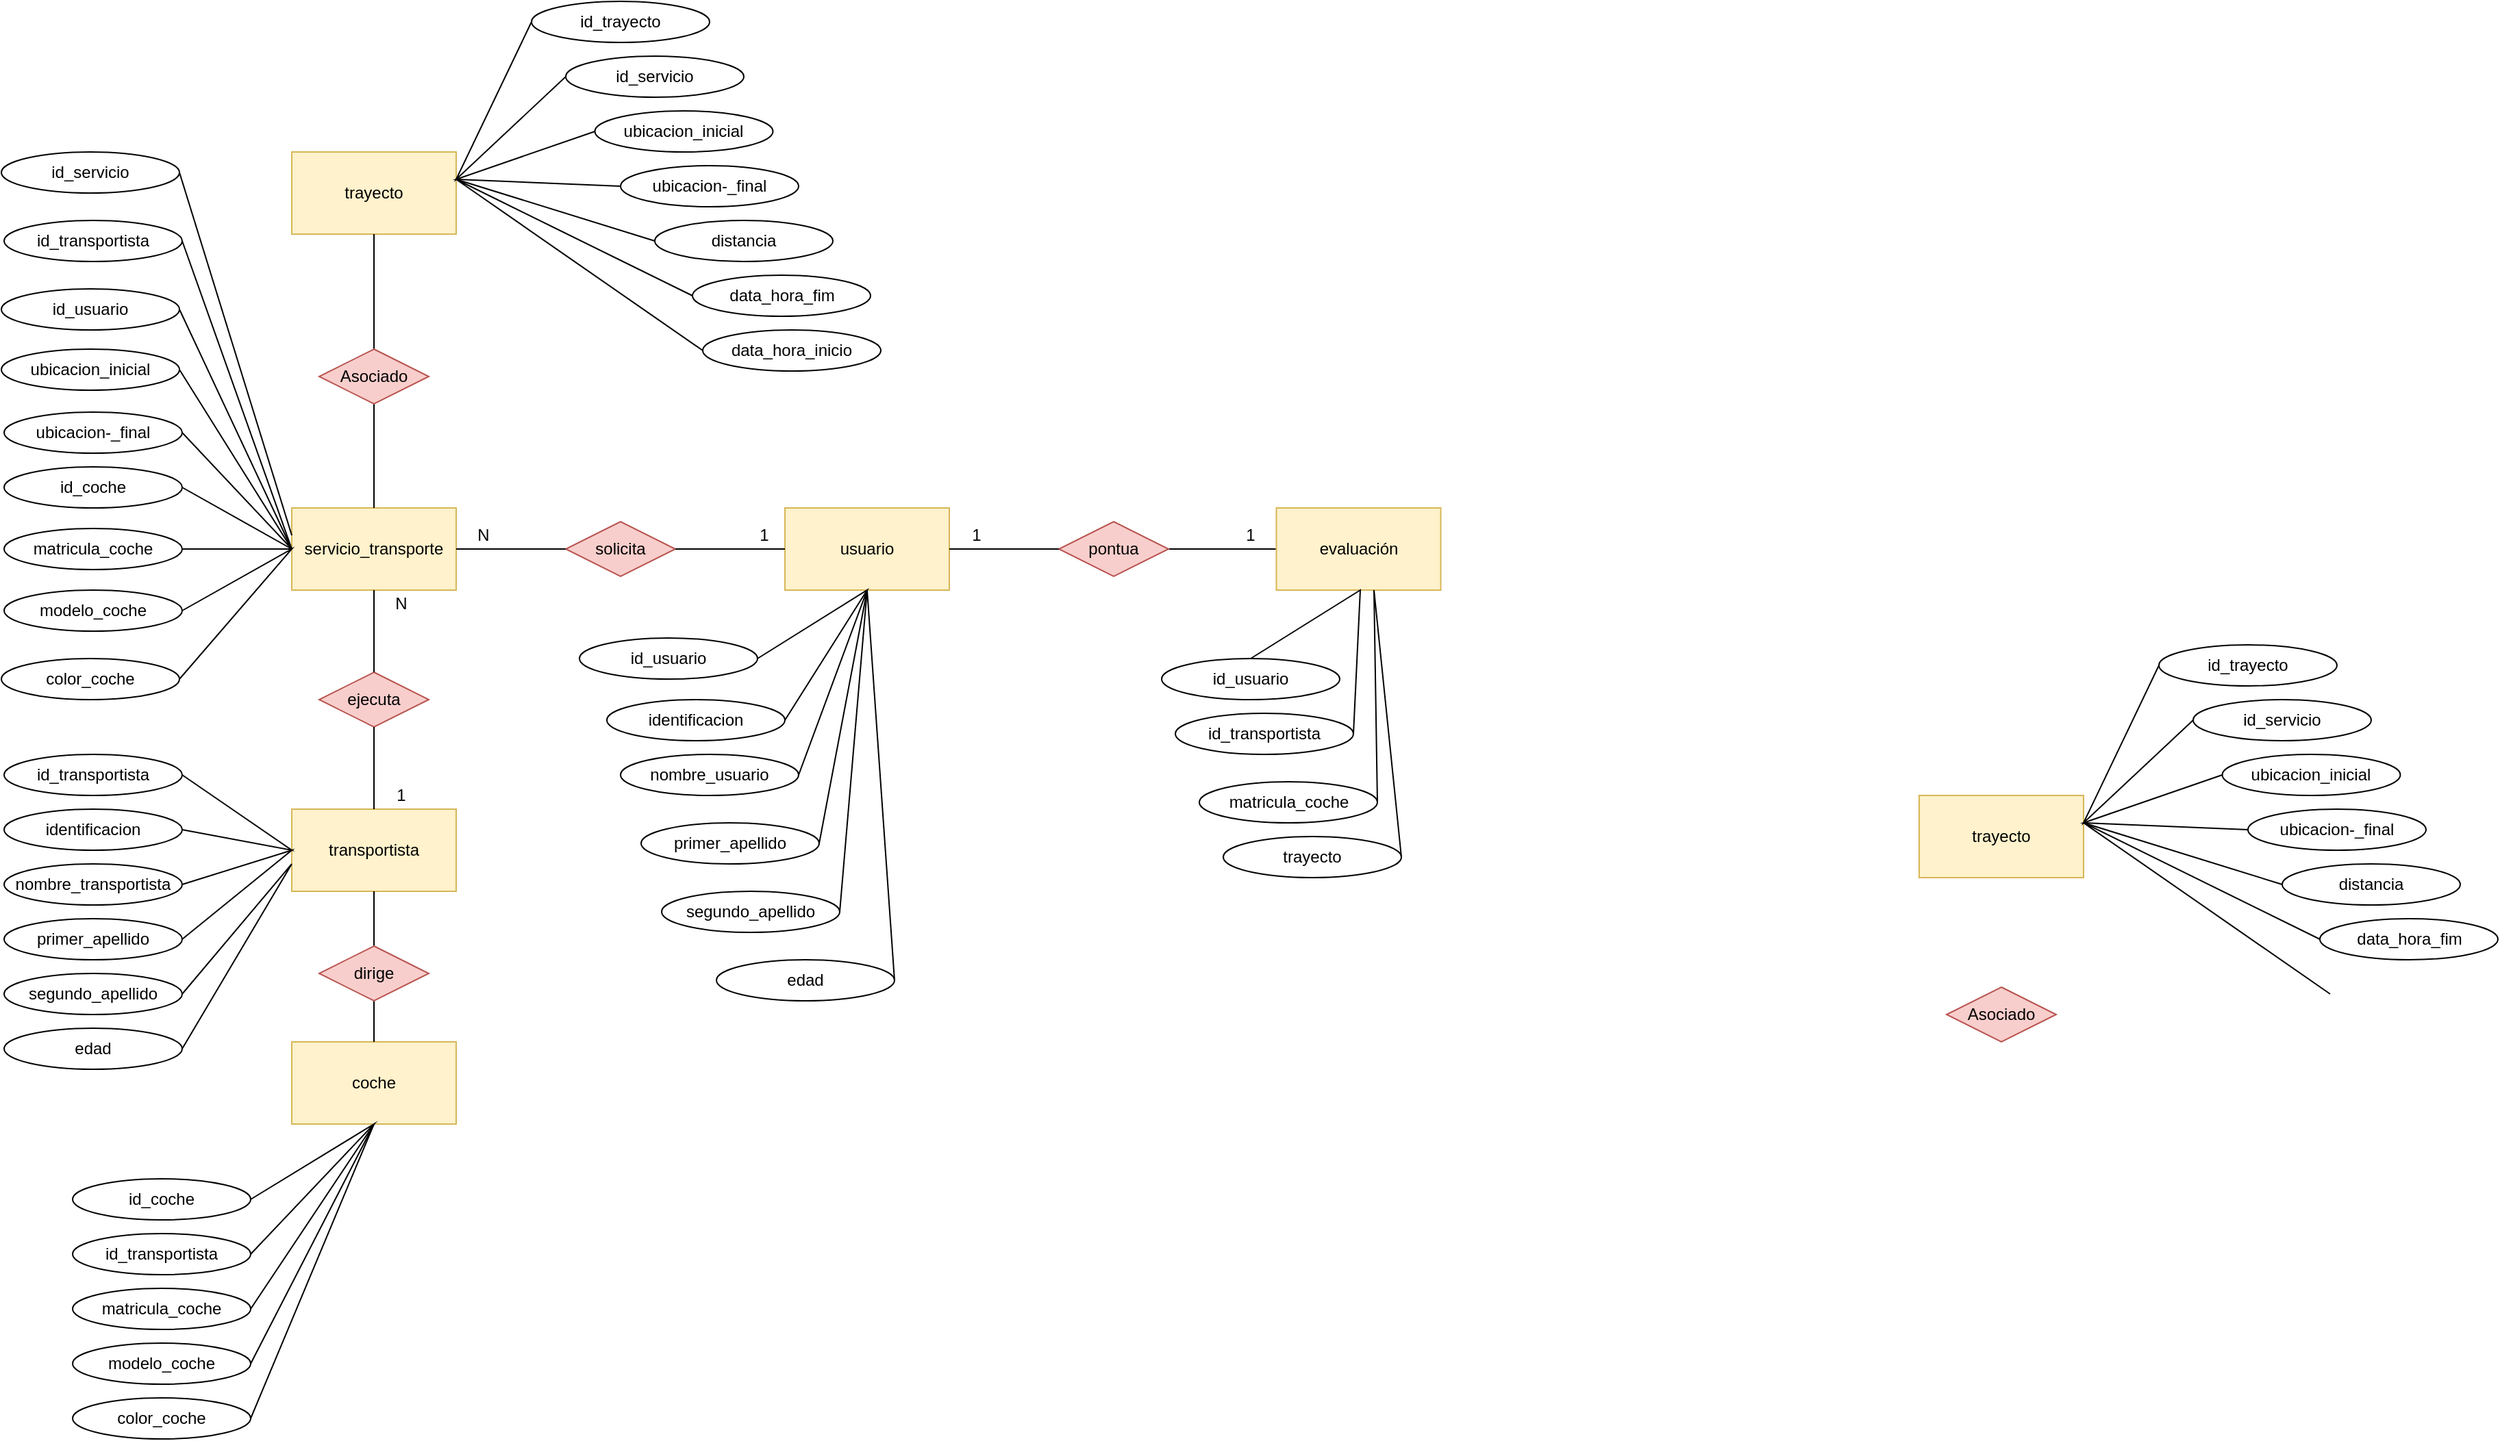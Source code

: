 <mxfile version="22.1.18" type="github">
  <diagram id="R2lEEEUBdFMjLlhIrx00" name="Page-1">
    <mxGraphModel dx="2038" dy="833" grid="1" gridSize="10" guides="1" tooltips="1" connect="1" arrows="1" fold="1" page="1" pageScale="1" pageWidth="850" pageHeight="1100" math="0" shadow="0" extFonts="Permanent Marker^https://fonts.googleapis.com/css?family=Permanent+Marker">
      <root>
        <mxCell id="0" />
        <mxCell id="1" parent="0" />
        <mxCell id="UZvihDDz6vG9pODjjH-z-27" value="servicio_transporte" style="rounded=0;whiteSpace=wrap;html=1;labelBackgroundColor=none;fillColor=#fff2cc;strokeColor=#d6b656;" parent="1" vertex="1">
          <mxGeometry x="112" y="780" width="120" height="60" as="geometry" />
        </mxCell>
        <mxCell id="UZvihDDz6vG9pODjjH-z-28" value="ejecuta" style="rhombus;whiteSpace=wrap;html=1;labelBackgroundColor=none;fillColor=#f8cecc;strokeColor=#b85450;" parent="1" vertex="1">
          <mxGeometry x="132" y="900" width="80" height="40" as="geometry" />
        </mxCell>
        <mxCell id="UZvihDDz6vG9pODjjH-z-29" value="transportista" style="rounded=0;whiteSpace=wrap;html=1;labelBackgroundColor=none;fillColor=#fff2cc;strokeColor=#d6b656;" parent="1" vertex="1">
          <mxGeometry x="112" y="1000" width="120" height="60" as="geometry" />
        </mxCell>
        <mxCell id="UZvihDDz6vG9pODjjH-z-30" value="solicita" style="rhombus;whiteSpace=wrap;html=1;labelBackgroundColor=none;fillColor=#f8cecc;strokeColor=#b85450;" parent="1" vertex="1">
          <mxGeometry x="312" y="790" width="80" height="40" as="geometry" />
        </mxCell>
        <mxCell id="UZvihDDz6vG9pODjjH-z-32" value="usuario" style="rounded=0;whiteSpace=wrap;html=1;labelBackgroundColor=none;fillColor=#fff2cc;strokeColor=#d6b656;" parent="1" vertex="1">
          <mxGeometry x="472" y="780" width="120" height="60" as="geometry" />
        </mxCell>
        <mxCell id="UZvihDDz6vG9pODjjH-z-33" value="" style="endArrow=none;html=1;rounded=0;entryX=0;entryY=0.5;entryDx=0;entryDy=0;exitX=1;exitY=0.5;exitDx=0;exitDy=0;labelBackgroundColor=none;fontColor=default;" parent="1" source="UZvihDDz6vG9pODjjH-z-30" target="UZvihDDz6vG9pODjjH-z-32" edge="1">
          <mxGeometry width="50" height="50" relative="1" as="geometry">
            <mxPoint x="407" y="850" as="sourcePoint" />
            <mxPoint x="457" y="800" as="targetPoint" />
            <Array as="points" />
          </mxGeometry>
        </mxCell>
        <mxCell id="UZvihDDz6vG9pODjjH-z-34" value="" style="endArrow=none;html=1;rounded=0;entryX=0;entryY=0.5;entryDx=0;entryDy=0;exitX=1;exitY=0.5;exitDx=0;exitDy=0;labelBackgroundColor=none;fontColor=default;" parent="1" source="UZvihDDz6vG9pODjjH-z-27" target="UZvihDDz6vG9pODjjH-z-30" edge="1">
          <mxGeometry width="50" height="50" relative="1" as="geometry">
            <mxPoint x="247" y="840" as="sourcePoint" />
            <mxPoint x="297" y="790" as="targetPoint" />
          </mxGeometry>
        </mxCell>
        <mxCell id="UZvihDDz6vG9pODjjH-z-35" value="" style="endArrow=none;html=1;rounded=0;entryX=0;entryY=0.5;entryDx=0;entryDy=0;exitX=1;exitY=0.5;exitDx=0;exitDy=0;labelBackgroundColor=none;fontColor=default;" parent="1" source="UZvihDDz6vG9pODjjH-z-43" target="UZvihDDz6vG9pODjjH-z-45" edge="1">
          <mxGeometry width="50" height="50" relative="1" as="geometry">
            <mxPoint x="752" y="875" as="sourcePoint" />
            <mxPoint x="802" y="825" as="targetPoint" />
          </mxGeometry>
        </mxCell>
        <mxCell id="UZvihDDz6vG9pODjjH-z-36" value="" style="endArrow=none;html=1;rounded=0;entryX=0.5;entryY=1;entryDx=0;entryDy=0;exitX=0.5;exitY=0;exitDx=0;exitDy=0;labelBackgroundColor=none;fontColor=default;" parent="1" source="UZvihDDz6vG9pODjjH-z-29" target="UZvihDDz6vG9pODjjH-z-28" edge="1">
          <mxGeometry width="50" height="50" relative="1" as="geometry">
            <mxPoint x="142" y="1010" as="sourcePoint" />
            <mxPoint x="192" y="960" as="targetPoint" />
          </mxGeometry>
        </mxCell>
        <mxCell id="UZvihDDz6vG9pODjjH-z-37" value="" style="endArrow=none;html=1;rounded=0;entryX=0.5;entryY=1;entryDx=0;entryDy=0;exitX=0.5;exitY=0;exitDx=0;exitDy=0;labelBackgroundColor=none;fontColor=default;" parent="1" source="UZvihDDz6vG9pODjjH-z-28" target="UZvihDDz6vG9pODjjH-z-27" edge="1">
          <mxGeometry width="50" height="50" relative="1" as="geometry">
            <mxPoint x="147" y="900" as="sourcePoint" />
            <mxPoint x="197" y="850" as="targetPoint" />
          </mxGeometry>
        </mxCell>
        <mxCell id="UZvihDDz6vG9pODjjH-z-38" value="1" style="text;html=1;strokeColor=none;fillColor=none;align=center;verticalAlign=middle;whiteSpace=wrap;rounded=0;labelBackgroundColor=none;" parent="1" vertex="1">
          <mxGeometry x="182" y="980" width="20" height="20" as="geometry" />
        </mxCell>
        <mxCell id="UZvihDDz6vG9pODjjH-z-39" value="N" style="text;html=1;strokeColor=none;fillColor=none;align=center;verticalAlign=middle;whiteSpace=wrap;rounded=0;labelBackgroundColor=none;" parent="1" vertex="1">
          <mxGeometry x="182" y="840" width="20" height="20" as="geometry" />
        </mxCell>
        <mxCell id="UZvihDDz6vG9pODjjH-z-40" value="N" style="text;html=1;strokeColor=none;fillColor=none;align=center;verticalAlign=middle;whiteSpace=wrap;rounded=0;labelBackgroundColor=none;" parent="1" vertex="1">
          <mxGeometry x="242" y="790" width="20" height="20" as="geometry" />
        </mxCell>
        <mxCell id="UZvihDDz6vG9pODjjH-z-42" value="1" style="text;html=1;strokeColor=none;fillColor=none;align=center;verticalAlign=middle;whiteSpace=wrap;rounded=0;labelBackgroundColor=none;" parent="1" vertex="1">
          <mxGeometry x="447" y="790" width="20" height="20" as="geometry" />
        </mxCell>
        <mxCell id="UZvihDDz6vG9pODjjH-z-43" value="pontua" style="rhombus;whiteSpace=wrap;html=1;labelBackgroundColor=none;fillColor=#f8cecc;strokeColor=#b85450;" parent="1" vertex="1">
          <mxGeometry x="672" y="790" width="80" height="40" as="geometry" />
        </mxCell>
        <mxCell id="UZvihDDz6vG9pODjjH-z-45" value="evaluación" style="rounded=0;whiteSpace=wrap;html=1;labelBackgroundColor=none;fillColor=#fff2cc;strokeColor=#d6b656;" parent="1" vertex="1">
          <mxGeometry x="830.75" y="780" width="120" height="60" as="geometry" />
        </mxCell>
        <mxCell id="UZvihDDz6vG9pODjjH-z-46" value="" style="endArrow=none;html=1;rounded=0;entryX=0;entryY=0.5;entryDx=0;entryDy=0;exitX=1;exitY=0.5;exitDx=0;exitDy=0;labelBackgroundColor=none;fontColor=default;" parent="1" target="UZvihDDz6vG9pODjjH-z-43" edge="1">
          <mxGeometry width="50" height="50" relative="1" as="geometry">
            <mxPoint x="642" y="810" as="sourcePoint" />
            <mxPoint x="654.5" y="810" as="targetPoint" />
          </mxGeometry>
        </mxCell>
        <mxCell id="UZvihDDz6vG9pODjjH-z-51" value="1" style="text;html=1;strokeColor=none;fillColor=none;align=center;verticalAlign=middle;whiteSpace=wrap;rounded=0;labelBackgroundColor=none;" parent="1" vertex="1">
          <mxGeometry x="802" y="790" width="20" height="20" as="geometry" />
        </mxCell>
        <mxCell id="UZvihDDz6vG9pODjjH-z-53" value="" style="endArrow=none;html=1;rounded=0;exitX=1;exitY=0.5;exitDx=0;exitDy=0;labelBackgroundColor=none;fontColor=default;" parent="1" source="UZvihDDz6vG9pODjjH-z-32" edge="1">
          <mxGeometry width="50" height="50" relative="1" as="geometry">
            <mxPoint x="592" y="810" as="sourcePoint" />
            <mxPoint x="642" y="810" as="targetPoint" />
          </mxGeometry>
        </mxCell>
        <mxCell id="UZvihDDz6vG9pODjjH-z-56" value="1" style="text;html=1;strokeColor=none;fillColor=none;align=center;verticalAlign=middle;whiteSpace=wrap;rounded=0;labelBackgroundColor=none;" parent="1" vertex="1">
          <mxGeometry x="602" y="790" width="20" height="20" as="geometry" />
        </mxCell>
        <mxCell id="UZvihDDz6vG9pODjjH-z-62" value="matricula_coche" style="ellipse;whiteSpace=wrap;html=1;labelBackgroundColor=none;" parent="1" vertex="1">
          <mxGeometry x="-98" y="795" width="130" height="30" as="geometry" />
        </mxCell>
        <mxCell id="UZvihDDz6vG9pODjjH-z-64" value="" style="endArrow=none;html=1;rounded=0;labelBackgroundColor=none;fontColor=default;entryX=1;entryY=0.5;entryDx=0;entryDy=0;exitX=1;exitY=0.5;exitDx=0;exitDy=0;" parent="1" source="VUBh9zfn_N3HPbpOxdJ6-12" target="VUBh9zfn_N3HPbpOxdJ6-4" edge="1">
          <mxGeometry width="50" height="50" relative="1" as="geometry">
            <mxPoint x="42" y="1010" as="sourcePoint" />
            <mxPoint x="52" y="980" as="targetPoint" />
            <Array as="points">
              <mxPoint x="112" y="1030" />
            </Array>
          </mxGeometry>
        </mxCell>
        <mxCell id="VUBh9zfn_N3HPbpOxdJ6-1" value="modelo_coche" style="ellipse;whiteSpace=wrap;html=1;labelBackgroundColor=none;" parent="1" vertex="1">
          <mxGeometry x="-98" y="840" width="130" height="30" as="geometry" />
        </mxCell>
        <mxCell id="VUBh9zfn_N3HPbpOxdJ6-2" value="" style="endArrow=none;html=1;rounded=0;entryX=1;entryY=0.5;entryDx=0;entryDy=0;exitX=1;exitY=0.5;exitDx=0;exitDy=0;" parent="1" source="VUBh9zfn_N3HPbpOxdJ6-3" target="VUBh9zfn_N3HPbpOxdJ6-1" edge="1">
          <mxGeometry width="50" height="50" relative="1" as="geometry">
            <mxPoint x="22" y="850" as="sourcePoint" />
            <mxPoint x="72" y="810" as="targetPoint" />
            <Array as="points">
              <mxPoint x="112" y="810" />
            </Array>
          </mxGeometry>
        </mxCell>
        <mxCell id="VUBh9zfn_N3HPbpOxdJ6-3" value="color_coche" style="ellipse;whiteSpace=wrap;html=1;labelBackgroundColor=none;" parent="1" vertex="1">
          <mxGeometry x="-100" y="890" width="130" height="30" as="geometry" />
        </mxCell>
        <mxCell id="VUBh9zfn_N3HPbpOxdJ6-4" value="id_transportista" style="ellipse;whiteSpace=wrap;html=1;labelBackgroundColor=none;" parent="1" vertex="1">
          <mxGeometry x="-98" y="960" width="130" height="30" as="geometry" />
        </mxCell>
        <mxCell id="VUBh9zfn_N3HPbpOxdJ6-5" value="segundo_apellido" style="ellipse;whiteSpace=wrap;html=1;labelBackgroundColor=none;" parent="1" vertex="1">
          <mxGeometry x="-98" y="1120" width="130" height="30" as="geometry" />
        </mxCell>
        <mxCell id="VUBh9zfn_N3HPbpOxdJ6-6" value="primer_apellido" style="ellipse;whiteSpace=wrap;html=1;labelBackgroundColor=none;" parent="1" vertex="1">
          <mxGeometry x="-98" y="1080" width="130" height="30" as="geometry" />
        </mxCell>
        <mxCell id="VUBh9zfn_N3HPbpOxdJ6-7" value="nombre_transportista" style="ellipse;whiteSpace=wrap;html=1;labelBackgroundColor=none;" parent="1" vertex="1">
          <mxGeometry x="-98" y="1040" width="130" height="30" as="geometry" />
        </mxCell>
        <mxCell id="VUBh9zfn_N3HPbpOxdJ6-9" value="" style="endArrow=none;html=1;rounded=0;entryX=1;entryY=0.5;entryDx=0;entryDy=0;exitX=1;exitY=0.5;exitDx=0;exitDy=0;" parent="1" source="VUBh9zfn_N3HPbpOxdJ6-11" target="VUBh9zfn_N3HPbpOxdJ6-5" edge="1">
          <mxGeometry width="50" height="50" relative="1" as="geometry">
            <mxPoint x="52" y="1080" as="sourcePoint" />
            <mxPoint x="22" y="1070" as="targetPoint" />
            <Array as="points">
              <mxPoint x="112" y="1040" />
            </Array>
          </mxGeometry>
        </mxCell>
        <mxCell id="VUBh9zfn_N3HPbpOxdJ6-10" value="" style="endArrow=none;html=1;rounded=0;entryX=1;entryY=0.5;entryDx=0;entryDy=0;" parent="1" target="VUBh9zfn_N3HPbpOxdJ6-20" edge="1">
          <mxGeometry width="50" height="50" relative="1" as="geometry">
            <mxPoint x="452" y="890" as="sourcePoint" />
            <mxPoint x="462" y="920" as="targetPoint" />
            <Array as="points">
              <mxPoint x="532" y="840" />
            </Array>
          </mxGeometry>
        </mxCell>
        <mxCell id="VUBh9zfn_N3HPbpOxdJ6-11" value="edad" style="ellipse;whiteSpace=wrap;html=1;labelBackgroundColor=none;" parent="1" vertex="1">
          <mxGeometry x="-98" y="1160" width="130" height="30" as="geometry" />
        </mxCell>
        <mxCell id="VUBh9zfn_N3HPbpOxdJ6-12" value="identificacion" style="ellipse;whiteSpace=wrap;html=1;labelBackgroundColor=none;" parent="1" vertex="1">
          <mxGeometry x="-98" y="1000" width="130" height="30" as="geometry" />
        </mxCell>
        <mxCell id="VUBh9zfn_N3HPbpOxdJ6-14" value="" style="endArrow=none;html=1;rounded=0;exitX=1;exitY=0.5;exitDx=0;exitDy=0;entryX=1;entryY=0.5;entryDx=0;entryDy=0;" parent="1" source="VUBh9zfn_N3HPbpOxdJ6-6" target="VUBh9zfn_N3HPbpOxdJ6-7" edge="1">
          <mxGeometry width="50" height="50" relative="1" as="geometry">
            <mxPoint x="22" y="1070" as="sourcePoint" />
            <mxPoint x="72" y="1020" as="targetPoint" />
            <Array as="points">
              <mxPoint x="112" y="1030" />
            </Array>
          </mxGeometry>
        </mxCell>
        <mxCell id="VUBh9zfn_N3HPbpOxdJ6-15" value="id_usuario" style="ellipse;whiteSpace=wrap;html=1;labelBackgroundColor=none;" parent="1" vertex="1">
          <mxGeometry x="322" y="875" width="130" height="30" as="geometry" />
        </mxCell>
        <mxCell id="VUBh9zfn_N3HPbpOxdJ6-16" value="segundo_apellido" style="ellipse;whiteSpace=wrap;html=1;labelBackgroundColor=none;" parent="1" vertex="1">
          <mxGeometry x="382" y="1060" width="130" height="30" as="geometry" />
        </mxCell>
        <mxCell id="VUBh9zfn_N3HPbpOxdJ6-17" value="primer_apellido" style="ellipse;whiteSpace=wrap;html=1;labelBackgroundColor=none;" parent="1" vertex="1">
          <mxGeometry x="367" y="1010" width="130" height="30" as="geometry" />
        </mxCell>
        <mxCell id="VUBh9zfn_N3HPbpOxdJ6-18" value="nombre_usuario" style="ellipse;whiteSpace=wrap;html=1;labelBackgroundColor=none;" parent="1" vertex="1">
          <mxGeometry x="352" y="960" width="130" height="30" as="geometry" />
        </mxCell>
        <mxCell id="VUBh9zfn_N3HPbpOxdJ6-19" value="edad" style="ellipse;whiteSpace=wrap;html=1;labelBackgroundColor=none;" parent="1" vertex="1">
          <mxGeometry x="422" y="1110" width="130" height="30" as="geometry" />
        </mxCell>
        <mxCell id="VUBh9zfn_N3HPbpOxdJ6-20" value="identificacion" style="ellipse;whiteSpace=wrap;html=1;labelBackgroundColor=none;" parent="1" vertex="1">
          <mxGeometry x="342" y="920" width="130" height="30" as="geometry" />
        </mxCell>
        <mxCell id="VUBh9zfn_N3HPbpOxdJ6-24" value="" style="endArrow=none;html=1;rounded=0;exitX=1;exitY=0.5;exitDx=0;exitDy=0;entryX=1;entryY=0.5;entryDx=0;entryDy=0;" parent="1" source="VUBh9zfn_N3HPbpOxdJ6-18" target="VUBh9zfn_N3HPbpOxdJ6-17" edge="1">
          <mxGeometry width="50" height="50" relative="1" as="geometry">
            <mxPoint x="522" y="955" as="sourcePoint" />
            <mxPoint x="572" y="905" as="targetPoint" />
            <Array as="points">
              <mxPoint x="532" y="840" />
            </Array>
          </mxGeometry>
        </mxCell>
        <mxCell id="VUBh9zfn_N3HPbpOxdJ6-25" value="" style="endArrow=none;html=1;rounded=0;exitX=1;exitY=0.5;exitDx=0;exitDy=0;entryX=1;entryY=0.5;entryDx=0;entryDy=0;" parent="1" source="VUBh9zfn_N3HPbpOxdJ6-16" target="VUBh9zfn_N3HPbpOxdJ6-19" edge="1">
          <mxGeometry width="50" height="50" relative="1" as="geometry">
            <mxPoint x="567" y="1090" as="sourcePoint" />
            <mxPoint x="617" y="1040" as="targetPoint" />
            <Array as="points">
              <mxPoint x="532" y="840" />
            </Array>
          </mxGeometry>
        </mxCell>
        <mxCell id="VUBh9zfn_N3HPbpOxdJ6-29" value="id_usuario" style="ellipse;whiteSpace=wrap;html=1;labelBackgroundColor=none;" parent="1" vertex="1">
          <mxGeometry x="747" y="890" width="130" height="30" as="geometry" />
        </mxCell>
        <mxCell id="VUBh9zfn_N3HPbpOxdJ6-30" value="id_transportista" style="ellipse;whiteSpace=wrap;html=1;labelBackgroundColor=none;" parent="1" vertex="1">
          <mxGeometry x="757" y="930" width="130" height="30" as="geometry" />
        </mxCell>
        <mxCell id="VUBh9zfn_N3HPbpOxdJ6-31" value="matricula_coche" style="ellipse;whiteSpace=wrap;html=1;labelBackgroundColor=none;" parent="1" vertex="1">
          <mxGeometry x="774.5" y="980" width="130" height="30" as="geometry" />
        </mxCell>
        <mxCell id="VUBh9zfn_N3HPbpOxdJ6-32" value="" style="endArrow=none;html=1;rounded=0;exitX=0.5;exitY=0;exitDx=0;exitDy=0;entryX=1;entryY=0.5;entryDx=0;entryDy=0;" parent="1" source="VUBh9zfn_N3HPbpOxdJ6-29" target="VUBh9zfn_N3HPbpOxdJ6-30" edge="1">
          <mxGeometry width="50" height="50" relative="1" as="geometry">
            <mxPoint x="900.75" y="920" as="sourcePoint" />
            <mxPoint x="1102" y="1000" as="targetPoint" />
            <Array as="points">
              <mxPoint x="892" y="840" />
            </Array>
          </mxGeometry>
        </mxCell>
        <mxCell id="VUBh9zfn_N3HPbpOxdJ6-35" value="" style="endArrow=none;html=1;rounded=0;exitX=1;exitY=0.5;exitDx=0;exitDy=0;entryX=1;entryY=0.5;entryDx=0;entryDy=0;" parent="1" source="VUBh9zfn_N3HPbpOxdJ6-31" target="VUBh9zfn_N3HPbpOxdJ6-36" edge="1">
          <mxGeometry width="50" height="50" relative="1" as="geometry">
            <mxPoint x="950.75" y="960" as="sourcePoint" />
            <mxPoint x="892" y="990" as="targetPoint" />
            <Array as="points">
              <mxPoint x="902" y="840" />
            </Array>
          </mxGeometry>
        </mxCell>
        <mxCell id="VUBh9zfn_N3HPbpOxdJ6-36" value="trayecto" style="ellipse;whiteSpace=wrap;html=1;labelBackgroundColor=none;" parent="1" vertex="1">
          <mxGeometry x="792" y="1020" width="130" height="30" as="geometry" />
        </mxCell>
        <mxCell id="VUBh9zfn_N3HPbpOxdJ6-37" value="coche" style="rounded=0;whiteSpace=wrap;html=1;labelBackgroundColor=none;fillColor=#fff2cc;strokeColor=#d6b656;" parent="1" vertex="1">
          <mxGeometry x="112" y="1170" width="120" height="60" as="geometry" />
        </mxCell>
        <mxCell id="VUBh9zfn_N3HPbpOxdJ6-38" value="" style="endArrow=none;html=1;rounded=0;entryX=0.5;entryY=1;entryDx=0;entryDy=0;exitX=0.5;exitY=0;exitDx=0;exitDy=0;" parent="1" source="VUBh9zfn_N3HPbpOxdJ6-39" target="UZvihDDz6vG9pODjjH-z-29" edge="1">
          <mxGeometry width="50" height="50" relative="1" as="geometry">
            <mxPoint x="182" y="1160" as="sourcePoint" />
            <mxPoint x="232" y="1110" as="targetPoint" />
            <Array as="points" />
          </mxGeometry>
        </mxCell>
        <mxCell id="VUBh9zfn_N3HPbpOxdJ6-40" value="" style="endArrow=none;html=1;rounded=0;entryX=0.5;entryY=1;entryDx=0;entryDy=0;exitX=0.5;exitY=0;exitDx=0;exitDy=0;" parent="1" source="VUBh9zfn_N3HPbpOxdJ6-37" target="VUBh9zfn_N3HPbpOxdJ6-39" edge="1">
          <mxGeometry width="50" height="50" relative="1" as="geometry">
            <mxPoint x="172" y="1170" as="sourcePoint" />
            <mxPoint x="172" y="1060" as="targetPoint" />
            <Array as="points" />
          </mxGeometry>
        </mxCell>
        <mxCell id="VUBh9zfn_N3HPbpOxdJ6-39" value="dirige" style="rhombus;whiteSpace=wrap;html=1;labelBackgroundColor=none;fillColor=#f8cecc;strokeColor=#b85450;" parent="1" vertex="1">
          <mxGeometry x="132" y="1100" width="80" height="40" as="geometry" />
        </mxCell>
        <mxCell id="VUBh9zfn_N3HPbpOxdJ6-41" value="id_transportista" style="ellipse;whiteSpace=wrap;html=1;labelBackgroundColor=none;" parent="1" vertex="1">
          <mxGeometry x="-48" y="1310" width="130" height="30" as="geometry" />
        </mxCell>
        <mxCell id="VUBh9zfn_N3HPbpOxdJ6-42" value="color_coche" style="ellipse;whiteSpace=wrap;html=1;labelBackgroundColor=none;" parent="1" vertex="1">
          <mxGeometry x="-48" y="1430" width="130" height="30" as="geometry" />
        </mxCell>
        <mxCell id="VUBh9zfn_N3HPbpOxdJ6-43" value="matricula_coche" style="ellipse;whiteSpace=wrap;html=1;labelBackgroundColor=none;" parent="1" vertex="1">
          <mxGeometry x="-48" y="1350" width="130" height="30" as="geometry" />
        </mxCell>
        <mxCell id="VUBh9zfn_N3HPbpOxdJ6-44" value="id_coche" style="ellipse;whiteSpace=wrap;html=1;labelBackgroundColor=none;" parent="1" vertex="1">
          <mxGeometry x="-98" y="750" width="130" height="30" as="geometry" />
        </mxCell>
        <mxCell id="VUBh9zfn_N3HPbpOxdJ6-45" value="" style="endArrow=none;html=1;rounded=0;exitX=1;exitY=0.5;exitDx=0;exitDy=0;" parent="1" source="VUBh9zfn_N3HPbpOxdJ6-44" edge="1">
          <mxGeometry width="50" height="50" relative="1" as="geometry">
            <mxPoint x="82" y="750" as="sourcePoint" />
            <mxPoint x="112" y="810" as="targetPoint" />
          </mxGeometry>
        </mxCell>
        <mxCell id="VUBh9zfn_N3HPbpOxdJ6-46" value="ubicacion-_final" style="ellipse;whiteSpace=wrap;html=1;labelBackgroundColor=none;" parent="1" vertex="1">
          <mxGeometry x="-98" y="710" width="130" height="30" as="geometry" />
        </mxCell>
        <mxCell id="VUBh9zfn_N3HPbpOxdJ6-47" value="ubicacion_inicial" style="ellipse;whiteSpace=wrap;html=1;labelBackgroundColor=none;" parent="1" vertex="1">
          <mxGeometry x="-100" y="664" width="130" height="30" as="geometry" />
        </mxCell>
        <mxCell id="VUBh9zfn_N3HPbpOxdJ6-48" value="" style="endArrow=none;html=1;rounded=0;exitX=1;exitY=0.5;exitDx=0;exitDy=0;entryX=1;entryY=0.5;entryDx=0;entryDy=0;" parent="1" source="VUBh9zfn_N3HPbpOxdJ6-47" target="VUBh9zfn_N3HPbpOxdJ6-46" edge="1">
          <mxGeometry width="50" height="50" relative="1" as="geometry">
            <mxPoint x="112" y="730" as="sourcePoint" />
            <mxPoint x="162" y="670" as="targetPoint" />
            <Array as="points">
              <mxPoint x="112" y="810" />
            </Array>
          </mxGeometry>
        </mxCell>
        <mxCell id="VUBh9zfn_N3HPbpOxdJ6-49" value="id_coche" style="ellipse;whiteSpace=wrap;html=1;labelBackgroundColor=none;" parent="1" vertex="1">
          <mxGeometry x="-48" y="1270" width="130" height="30" as="geometry" />
        </mxCell>
        <mxCell id="VUBh9zfn_N3HPbpOxdJ6-50" value="modelo_coche" style="ellipse;whiteSpace=wrap;html=1;labelBackgroundColor=none;" parent="1" vertex="1">
          <mxGeometry x="-48" y="1390" width="130" height="30" as="geometry" />
        </mxCell>
        <mxCell id="VUBh9zfn_N3HPbpOxdJ6-51" value="" style="endArrow=none;html=1;rounded=0;exitX=1;exitY=0.5;exitDx=0;exitDy=0;entryX=1;entryY=0.5;entryDx=0;entryDy=0;" parent="1" source="VUBh9zfn_N3HPbpOxdJ6-49" target="VUBh9zfn_N3HPbpOxdJ6-41" edge="1">
          <mxGeometry width="50" height="50" relative="1" as="geometry">
            <mxPoint x="82" y="1270" as="sourcePoint" />
            <mxPoint x="72" y="1330" as="targetPoint" />
            <Array as="points">
              <mxPoint x="172" y="1230" />
            </Array>
          </mxGeometry>
        </mxCell>
        <mxCell id="VUBh9zfn_N3HPbpOxdJ6-52" value="" style="endArrow=none;html=1;rounded=0;exitX=1;exitY=0.5;exitDx=0;exitDy=0;" parent="1" source="VUBh9zfn_N3HPbpOxdJ6-42" edge="1">
          <mxGeometry width="50" height="50" relative="1" as="geometry">
            <mxPoint x="202" y="1410" as="sourcePoint" />
            <mxPoint x="82" y="1445" as="targetPoint" />
            <Array as="points">
              <mxPoint x="172" y="1230" />
            </Array>
          </mxGeometry>
        </mxCell>
        <mxCell id="VUBh9zfn_N3HPbpOxdJ6-53" value="" style="endArrow=none;html=1;rounded=0;exitX=1;exitY=0.5;exitDx=0;exitDy=0;entryX=1;entryY=0.5;entryDx=0;entryDy=0;" parent="1" source="VUBh9zfn_N3HPbpOxdJ6-43" target="VUBh9zfn_N3HPbpOxdJ6-50" edge="1">
          <mxGeometry width="50" height="50" relative="1" as="geometry">
            <mxPoint x="147" y="1350" as="sourcePoint" />
            <mxPoint x="197" y="1300" as="targetPoint" />
            <Array as="points">
              <mxPoint x="172" y="1230" />
            </Array>
          </mxGeometry>
        </mxCell>
        <mxCell id="4h6LSxT9tbR2PbQqWZN6-1" value="id_usuario" style="ellipse;whiteSpace=wrap;html=1;labelBackgroundColor=none;" parent="1" vertex="1">
          <mxGeometry x="-100" y="620" width="130" height="30" as="geometry" />
        </mxCell>
        <mxCell id="4h6LSxT9tbR2PbQqWZN6-2" value="id_transportista" style="ellipse;whiteSpace=wrap;html=1;labelBackgroundColor=none;" parent="1" vertex="1">
          <mxGeometry x="-98" y="570" width="130" height="30" as="geometry" />
        </mxCell>
        <mxCell id="4h6LSxT9tbR2PbQqWZN6-4" value="" style="endArrow=none;html=1;rounded=0;entryX=1;entryY=0.5;entryDx=0;entryDy=0;" parent="1" target="4h6LSxT9tbR2PbQqWZN6-2" edge="1">
          <mxGeometry width="50" height="50" relative="1" as="geometry">
            <mxPoint x="112" y="810" as="sourcePoint" />
            <mxPoint x="182" y="670" as="targetPoint" />
          </mxGeometry>
        </mxCell>
        <mxCell id="4h6LSxT9tbR2PbQqWZN6-5" value="" style="endArrow=none;html=1;rounded=0;entryX=1;entryY=0.5;entryDx=0;entryDy=0;" parent="1" target="4h6LSxT9tbR2PbQqWZN6-1" edge="1">
          <mxGeometry width="50" height="50" relative="1" as="geometry">
            <mxPoint x="112" y="810" as="sourcePoint" />
            <mxPoint x="182" y="670" as="targetPoint" />
          </mxGeometry>
        </mxCell>
        <mxCell id="4h6LSxT9tbR2PbQqWZN6-6" value="" style="endArrow=none;html=1;rounded=0;entryX=1;entryY=0.5;entryDx=0;entryDy=0;" parent="1" target="UZvihDDz6vG9pODjjH-z-62" edge="1">
          <mxGeometry width="50" height="50" relative="1" as="geometry">
            <mxPoint x="112" y="810" as="sourcePoint" />
            <mxPoint x="182" y="830" as="targetPoint" />
          </mxGeometry>
        </mxCell>
        <mxCell id="93SrUeHEuioZLeFlsOgE-1" value="id_servicio" style="ellipse;whiteSpace=wrap;html=1;labelBackgroundColor=none;" parent="1" vertex="1">
          <mxGeometry x="-100" y="520" width="130" height="30" as="geometry" />
        </mxCell>
        <mxCell id="93SrUeHEuioZLeFlsOgE-2" value="" style="endArrow=none;html=1;rounded=0;exitX=1;exitY=0.5;exitDx=0;exitDy=0;" parent="1" source="93SrUeHEuioZLeFlsOgE-1" edge="1">
          <mxGeometry width="50" height="50" relative="1" as="geometry">
            <mxPoint x="162" y="580" as="sourcePoint" />
            <mxPoint x="112" y="800" as="targetPoint" />
          </mxGeometry>
        </mxCell>
        <mxCell id="HUKUg6QnxKa3x82Oixaf-1" value="trayecto" style="rounded=0;whiteSpace=wrap;html=1;labelBackgroundColor=none;fillColor=#fff2cc;strokeColor=#d6b656;" vertex="1" parent="1">
          <mxGeometry x="1300" y="990" width="120" height="60" as="geometry" />
        </mxCell>
        <mxCell id="HUKUg6QnxKa3x82Oixaf-2" value="" style="endArrow=none;html=1;rounded=0;entryX=0;entryY=0.5;entryDx=0;entryDy=0;exitX=0;exitY=0.5;exitDx=0;exitDy=0;" edge="1" parent="1" source="HUKUg6QnxKa3x82Oixaf-6" target="HUKUg6QnxKa3x82Oixaf-5">
          <mxGeometry width="50" height="50" relative="1" as="geometry">
            <mxPoint x="1480" y="980" as="sourcePoint" />
            <mxPoint x="1480" y="930" as="targetPoint" />
            <Array as="points">
              <mxPoint x="1420" y="1010" />
            </Array>
          </mxGeometry>
        </mxCell>
        <mxCell id="HUKUg6QnxKa3x82Oixaf-3" value="" style="endArrow=none;html=1;rounded=0;entryX=0;entryY=0.5;entryDx=0;entryDy=0;exitX=0;exitY=0.5;exitDx=0;exitDy=0;" edge="1" parent="1" source="HUKUg6QnxKa3x82Oixaf-9" target="HUKUg6QnxKa3x82Oixaf-7">
          <mxGeometry width="50" height="50" relative="1" as="geometry">
            <mxPoint x="1510" y="1020" as="sourcePoint" />
            <mxPoint x="1490" y="990" as="targetPoint" />
            <Array as="points">
              <mxPoint x="1420" y="1010" />
            </Array>
          </mxGeometry>
        </mxCell>
        <mxCell id="HUKUg6QnxKa3x82Oixaf-4" value="" style="endArrow=none;html=1;rounded=0;entryX=0;entryY=0.5;entryDx=0;entryDy=0;exitX=0;exitY=0.5;exitDx=0;exitDy=0;" edge="1" parent="1" target="HUKUg6QnxKa3x82Oixaf-10">
          <mxGeometry width="50" height="50" relative="1" as="geometry">
            <mxPoint x="1600" y="1135" as="sourcePoint" />
            <mxPoint x="1550" y="1080" as="targetPoint" />
            <Array as="points">
              <mxPoint x="1420" y="1010" />
            </Array>
          </mxGeometry>
        </mxCell>
        <mxCell id="HUKUg6QnxKa3x82Oixaf-5" value="id_trayecto" style="ellipse;whiteSpace=wrap;html=1;labelBackgroundColor=none;" vertex="1" parent="1">
          <mxGeometry x="1475" y="880" width="130" height="30" as="geometry" />
        </mxCell>
        <mxCell id="HUKUg6QnxKa3x82Oixaf-6" value="id_servicio" style="ellipse;whiteSpace=wrap;html=1;labelBackgroundColor=none;" vertex="1" parent="1">
          <mxGeometry x="1500" y="920" width="130" height="30" as="geometry" />
        </mxCell>
        <mxCell id="HUKUg6QnxKa3x82Oixaf-7" value="ubicacion_inicial" style="ellipse;whiteSpace=wrap;html=1;labelBackgroundColor=none;" vertex="1" parent="1">
          <mxGeometry x="1521.25" y="960" width="130" height="30" as="geometry" />
        </mxCell>
        <mxCell id="HUKUg6QnxKa3x82Oixaf-8" value="distancia" style="ellipse;whiteSpace=wrap;html=1;labelBackgroundColor=none;" vertex="1" parent="1">
          <mxGeometry x="1565" y="1040" width="130" height="30" as="geometry" />
        </mxCell>
        <mxCell id="HUKUg6QnxKa3x82Oixaf-9" value="ubicacion-_final" style="ellipse;whiteSpace=wrap;html=1;labelBackgroundColor=none;" vertex="1" parent="1">
          <mxGeometry x="1540" y="1000" width="130" height="30" as="geometry" />
        </mxCell>
        <mxCell id="HUKUg6QnxKa3x82Oixaf-10" value="data_hora_fim" style="ellipse;whiteSpace=wrap;html=1;labelBackgroundColor=none;" vertex="1" parent="1">
          <mxGeometry x="1592.5" y="1080" width="130" height="30" as="geometry" />
        </mxCell>
        <mxCell id="HUKUg6QnxKa3x82Oixaf-11" value="" style="endArrow=none;html=1;rounded=0;exitX=0;exitY=0.5;exitDx=0;exitDy=0;" edge="1" parent="1" source="HUKUg6QnxKa3x82Oixaf-8">
          <mxGeometry width="50" height="50" relative="1" as="geometry">
            <mxPoint x="1471.25" y="1080" as="sourcePoint" />
            <mxPoint x="1420" y="1010" as="targetPoint" />
          </mxGeometry>
        </mxCell>
        <mxCell id="HUKUg6QnxKa3x82Oixaf-12" value="Asociado" style="rhombus;whiteSpace=wrap;html=1;labelBackgroundColor=none;fillColor=#f8cecc;strokeColor=#b85450;" vertex="1" parent="1">
          <mxGeometry x="1320" y="1130" width="80" height="40" as="geometry" />
        </mxCell>
        <mxCell id="HUKUg6QnxKa3x82Oixaf-13" value="trayecto" style="rounded=0;whiteSpace=wrap;html=1;labelBackgroundColor=none;fillColor=#fff2cc;strokeColor=#d6b656;" vertex="1" parent="1">
          <mxGeometry x="112" y="520" width="120" height="60" as="geometry" />
        </mxCell>
        <mxCell id="HUKUg6QnxKa3x82Oixaf-14" value="" style="endArrow=none;html=1;rounded=0;entryX=0;entryY=0.5;entryDx=0;entryDy=0;exitX=0;exitY=0.5;exitDx=0;exitDy=0;" edge="1" parent="1" source="HUKUg6QnxKa3x82Oixaf-18" target="HUKUg6QnxKa3x82Oixaf-17">
          <mxGeometry width="50" height="50" relative="1" as="geometry">
            <mxPoint x="292" y="510" as="sourcePoint" />
            <mxPoint x="292" y="460" as="targetPoint" />
            <Array as="points">
              <mxPoint x="232" y="540" />
            </Array>
          </mxGeometry>
        </mxCell>
        <mxCell id="HUKUg6QnxKa3x82Oixaf-15" value="" style="endArrow=none;html=1;rounded=0;entryX=0;entryY=0.5;entryDx=0;entryDy=0;exitX=0;exitY=0.5;exitDx=0;exitDy=0;" edge="1" parent="1" source="HUKUg6QnxKa3x82Oixaf-21" target="HUKUg6QnxKa3x82Oixaf-19">
          <mxGeometry width="50" height="50" relative="1" as="geometry">
            <mxPoint x="322" y="550" as="sourcePoint" />
            <mxPoint x="302" y="520" as="targetPoint" />
            <Array as="points">
              <mxPoint x="232" y="540" />
            </Array>
          </mxGeometry>
        </mxCell>
        <mxCell id="HUKUg6QnxKa3x82Oixaf-16" value="" style="endArrow=none;html=1;rounded=0;entryX=0;entryY=0.5;entryDx=0;entryDy=0;exitX=0;exitY=0.5;exitDx=0;exitDy=0;" edge="1" parent="1" source="HUKUg6QnxKa3x82Oixaf-23" target="HUKUg6QnxKa3x82Oixaf-22">
          <mxGeometry width="50" height="50" relative="1" as="geometry">
            <mxPoint x="262" y="660" as="sourcePoint" />
            <mxPoint x="362" y="610" as="targetPoint" />
            <Array as="points">
              <mxPoint x="232" y="540" />
            </Array>
          </mxGeometry>
        </mxCell>
        <mxCell id="HUKUg6QnxKa3x82Oixaf-17" value="id_trayecto" style="ellipse;whiteSpace=wrap;html=1;labelBackgroundColor=none;" vertex="1" parent="1">
          <mxGeometry x="287" y="410" width="130" height="30" as="geometry" />
        </mxCell>
        <mxCell id="HUKUg6QnxKa3x82Oixaf-18" value="id_servicio" style="ellipse;whiteSpace=wrap;html=1;labelBackgroundColor=none;" vertex="1" parent="1">
          <mxGeometry x="312" y="450" width="130" height="30" as="geometry" />
        </mxCell>
        <mxCell id="HUKUg6QnxKa3x82Oixaf-19" value="ubicacion_inicial" style="ellipse;whiteSpace=wrap;html=1;labelBackgroundColor=none;" vertex="1" parent="1">
          <mxGeometry x="333.25" y="490" width="130" height="30" as="geometry" />
        </mxCell>
        <mxCell id="HUKUg6QnxKa3x82Oixaf-20" value="distancia" style="ellipse;whiteSpace=wrap;html=1;labelBackgroundColor=none;" vertex="1" parent="1">
          <mxGeometry x="377" y="570" width="130" height="30" as="geometry" />
        </mxCell>
        <mxCell id="HUKUg6QnxKa3x82Oixaf-21" value="ubicacion-_final" style="ellipse;whiteSpace=wrap;html=1;labelBackgroundColor=none;" vertex="1" parent="1">
          <mxGeometry x="352" y="530" width="130" height="30" as="geometry" />
        </mxCell>
        <mxCell id="HUKUg6QnxKa3x82Oixaf-22" value="data_hora_fim" style="ellipse;whiteSpace=wrap;html=1;labelBackgroundColor=none;" vertex="1" parent="1">
          <mxGeometry x="404.5" y="610" width="130" height="30" as="geometry" />
        </mxCell>
        <mxCell id="HUKUg6QnxKa3x82Oixaf-23" value="data_hora_inicio" style="ellipse;whiteSpace=wrap;html=1;labelBackgroundColor=none;" vertex="1" parent="1">
          <mxGeometry x="412" y="650" width="130" height="30" as="geometry" />
        </mxCell>
        <mxCell id="HUKUg6QnxKa3x82Oixaf-24" value="" style="endArrow=none;html=1;rounded=0;exitX=0;exitY=0.5;exitDx=0;exitDy=0;" edge="1" parent="1" source="HUKUg6QnxKa3x82Oixaf-20">
          <mxGeometry width="50" height="50" relative="1" as="geometry">
            <mxPoint x="283.25" y="610" as="sourcePoint" />
            <mxPoint x="232" y="540" as="targetPoint" />
          </mxGeometry>
        </mxCell>
        <mxCell id="HUKUg6QnxKa3x82Oixaf-27" value="" style="endArrow=none;html=1;rounded=0;entryX=0.5;entryY=1;entryDx=0;entryDy=0;exitX=0.5;exitY=0;exitDx=0;exitDy=0;" edge="1" parent="1" source="HUKUg6QnxKa3x82Oixaf-25" target="HUKUg6QnxKa3x82Oixaf-13">
          <mxGeometry width="50" height="50" relative="1" as="geometry">
            <mxPoint x="152" y="690" as="sourcePoint" />
            <mxPoint x="202" y="640" as="targetPoint" />
          </mxGeometry>
        </mxCell>
        <mxCell id="HUKUg6QnxKa3x82Oixaf-28" value="" style="endArrow=none;html=1;rounded=0;entryX=0.5;entryY=1;entryDx=0;entryDy=0;exitX=0.5;exitY=0;exitDx=0;exitDy=0;" edge="1" parent="1" source="UZvihDDz6vG9pODjjH-z-27" target="HUKUg6QnxKa3x82Oixaf-25">
          <mxGeometry width="50" height="50" relative="1" as="geometry">
            <mxPoint x="172" y="780" as="sourcePoint" />
            <mxPoint x="172" y="580" as="targetPoint" />
          </mxGeometry>
        </mxCell>
        <mxCell id="HUKUg6QnxKa3x82Oixaf-25" value="Asociado" style="rhombus;whiteSpace=wrap;html=1;labelBackgroundColor=none;fillColor=#f8cecc;strokeColor=#b85450;" vertex="1" parent="1">
          <mxGeometry x="132" y="664" width="80" height="40" as="geometry" />
        </mxCell>
      </root>
    </mxGraphModel>
  </diagram>
</mxfile>
